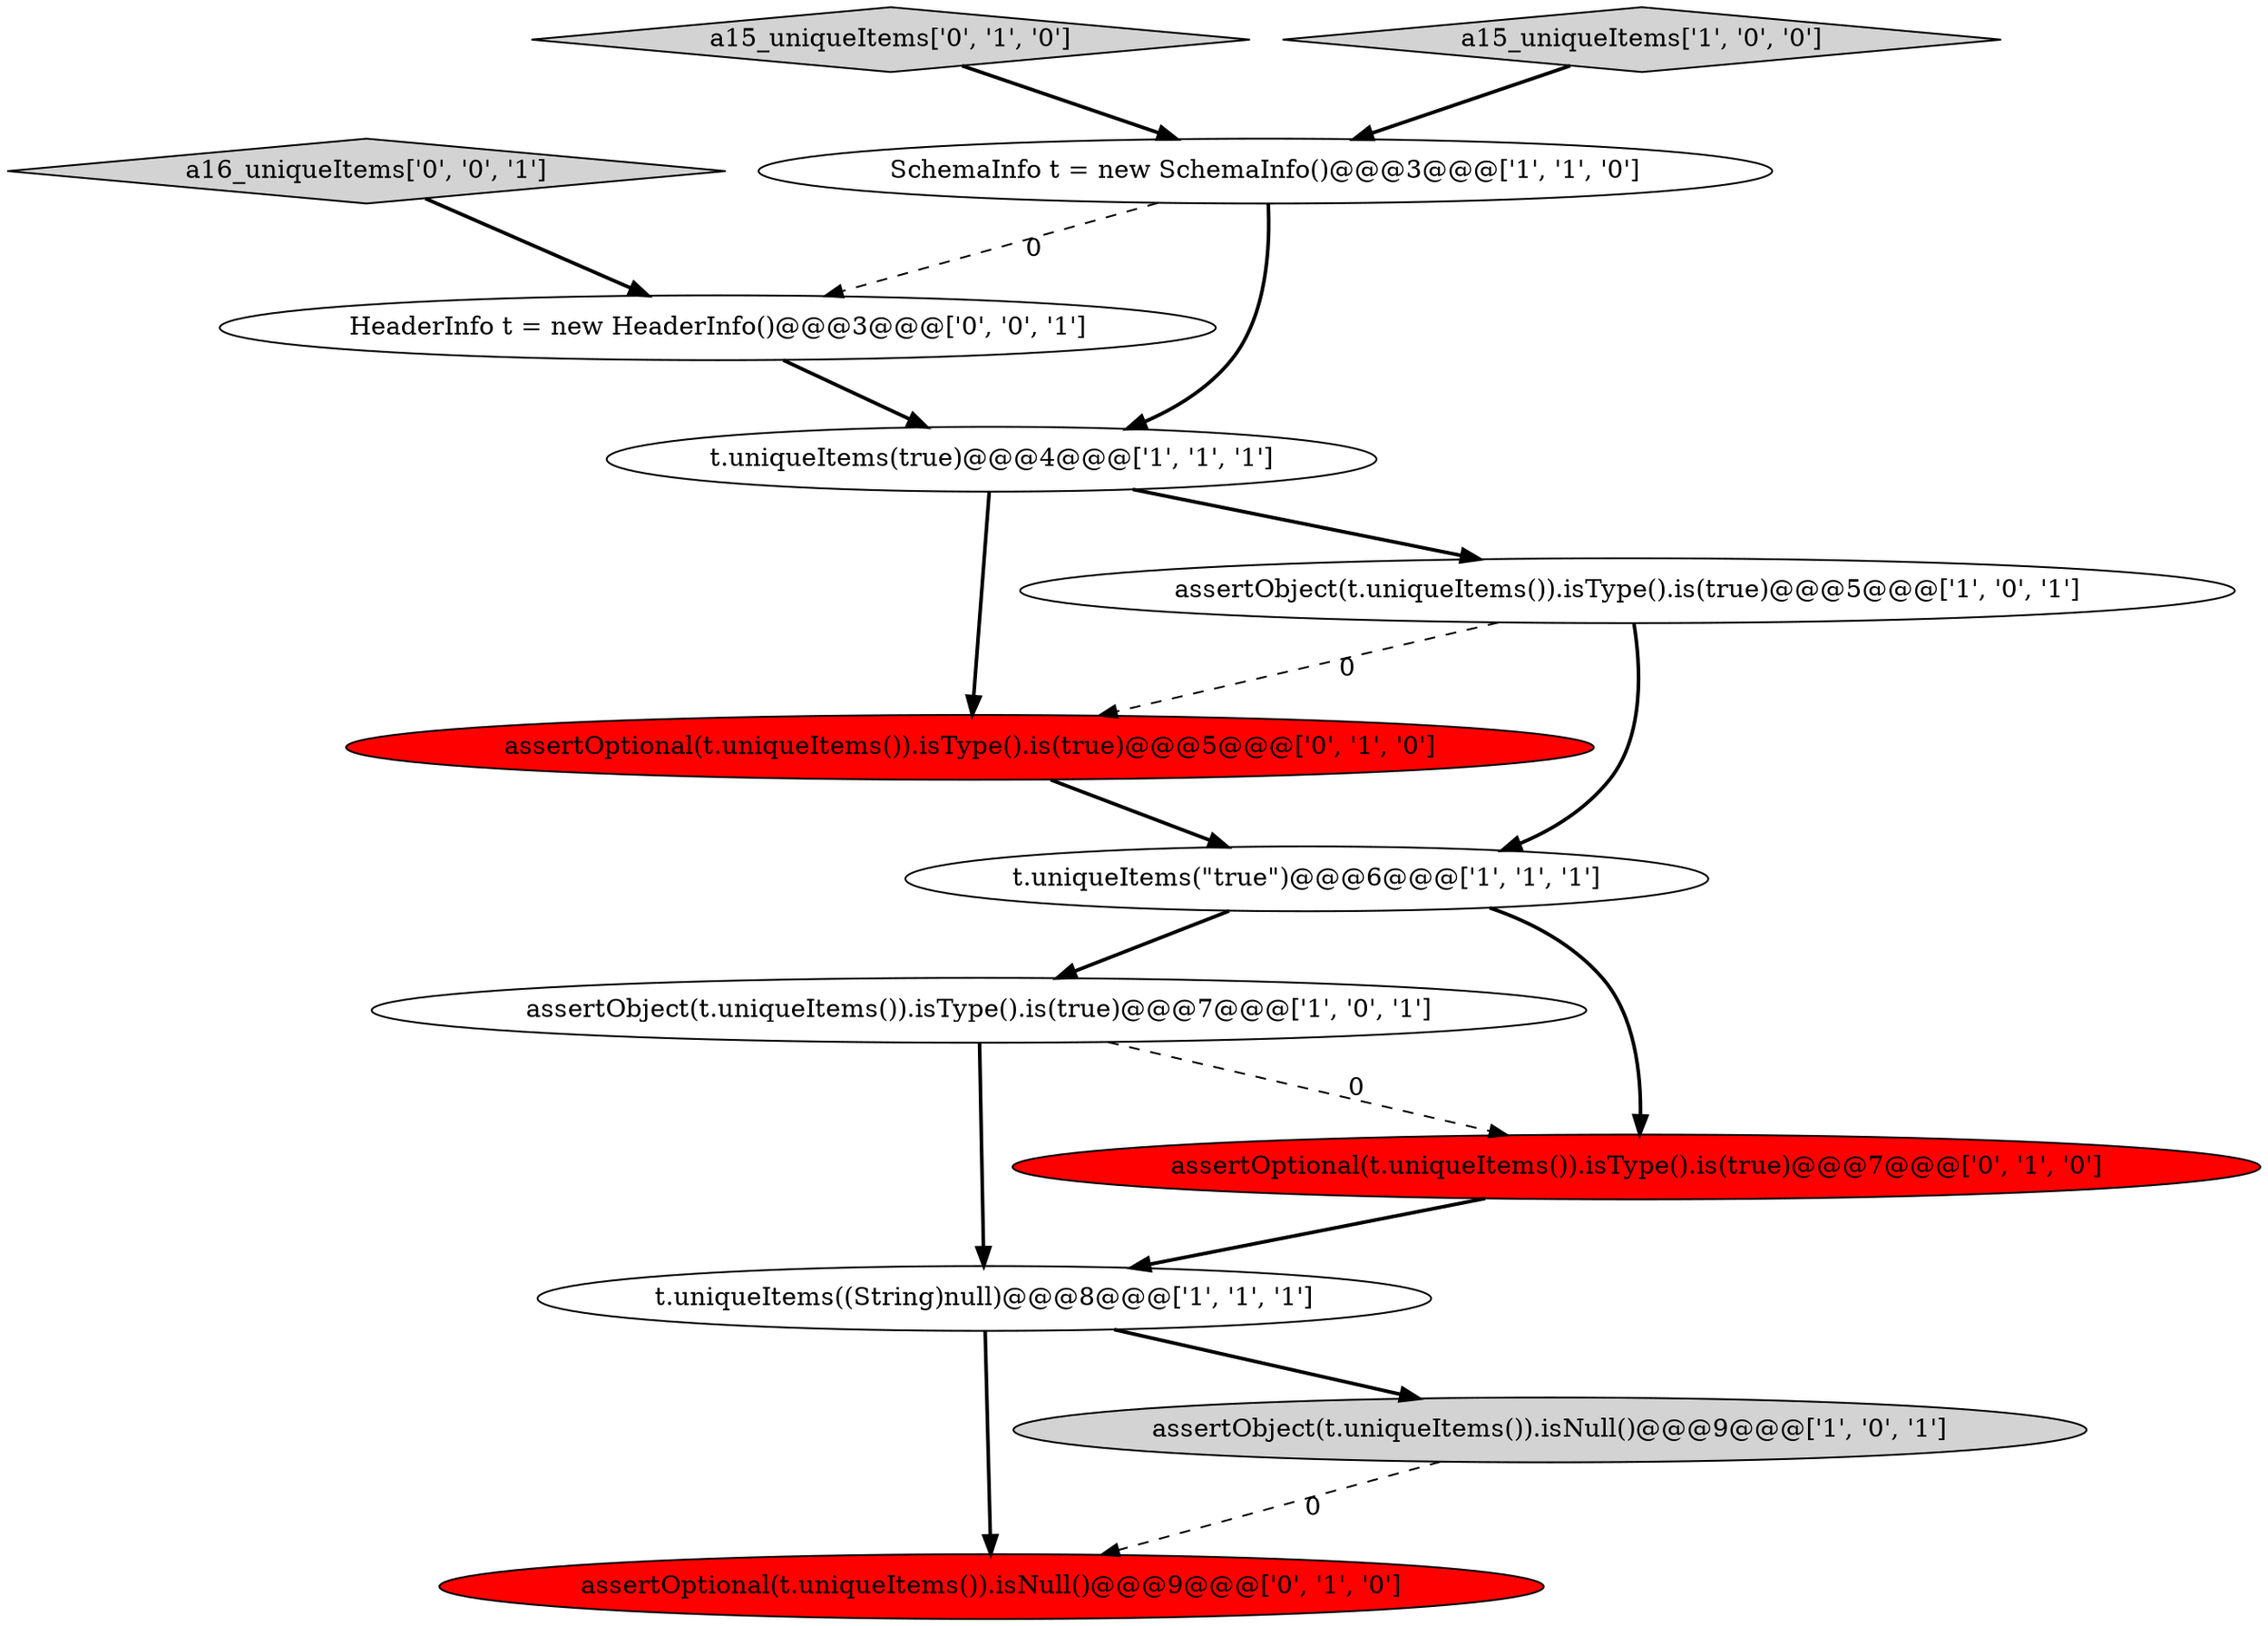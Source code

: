 digraph {
3 [style = filled, label = "t.uniqueItems(\"true\")@@@6@@@['1', '1', '1']", fillcolor = white, shape = ellipse image = "AAA0AAABBB1BBB"];
0 [style = filled, label = "assertObject(t.uniqueItems()).isType().is(true)@@@7@@@['1', '0', '1']", fillcolor = white, shape = ellipse image = "AAA0AAABBB1BBB"];
4 [style = filled, label = "t.uniqueItems(true)@@@4@@@['1', '1', '1']", fillcolor = white, shape = ellipse image = "AAA0AAABBB1BBB"];
9 [style = filled, label = "assertOptional(t.uniqueItems()).isNull()@@@9@@@['0', '1', '0']", fillcolor = red, shape = ellipse image = "AAA1AAABBB2BBB"];
12 [style = filled, label = "a16_uniqueItems['0', '0', '1']", fillcolor = lightgray, shape = diamond image = "AAA0AAABBB3BBB"];
8 [style = filled, label = "assertOptional(t.uniqueItems()).isType().is(true)@@@5@@@['0', '1', '0']", fillcolor = red, shape = ellipse image = "AAA1AAABBB2BBB"];
5 [style = filled, label = "t.uniqueItems((String)null)@@@8@@@['1', '1', '1']", fillcolor = white, shape = ellipse image = "AAA0AAABBB1BBB"];
6 [style = filled, label = "assertObject(t.uniqueItems()).isType().is(true)@@@5@@@['1', '0', '1']", fillcolor = white, shape = ellipse image = "AAA0AAABBB1BBB"];
7 [style = filled, label = "assertObject(t.uniqueItems()).isNull()@@@9@@@['1', '0', '1']", fillcolor = lightgray, shape = ellipse image = "AAA0AAABBB1BBB"];
10 [style = filled, label = "a15_uniqueItems['0', '1', '0']", fillcolor = lightgray, shape = diamond image = "AAA0AAABBB2BBB"];
1 [style = filled, label = "SchemaInfo t = new SchemaInfo()@@@3@@@['1', '1', '0']", fillcolor = white, shape = ellipse image = "AAA0AAABBB1BBB"];
11 [style = filled, label = "assertOptional(t.uniqueItems()).isType().is(true)@@@7@@@['0', '1', '0']", fillcolor = red, shape = ellipse image = "AAA1AAABBB2BBB"];
2 [style = filled, label = "a15_uniqueItems['1', '0', '0']", fillcolor = lightgray, shape = diamond image = "AAA0AAABBB1BBB"];
13 [style = filled, label = "HeaderInfo t = new HeaderInfo()@@@3@@@['0', '0', '1']", fillcolor = white, shape = ellipse image = "AAA0AAABBB3BBB"];
3->11 [style = bold, label=""];
6->3 [style = bold, label=""];
5->7 [style = bold, label=""];
4->8 [style = bold, label=""];
1->4 [style = bold, label=""];
11->5 [style = bold, label=""];
12->13 [style = bold, label=""];
6->8 [style = dashed, label="0"];
0->11 [style = dashed, label="0"];
5->9 [style = bold, label=""];
10->1 [style = bold, label=""];
4->6 [style = bold, label=""];
7->9 [style = dashed, label="0"];
2->1 [style = bold, label=""];
3->0 [style = bold, label=""];
0->5 [style = bold, label=""];
8->3 [style = bold, label=""];
13->4 [style = bold, label=""];
1->13 [style = dashed, label="0"];
}
